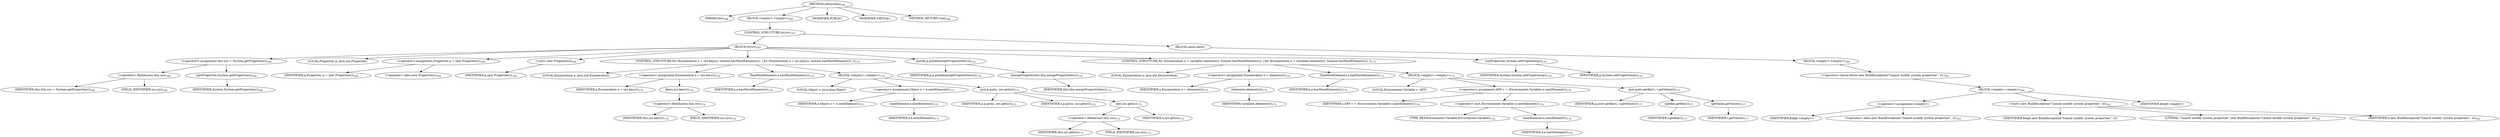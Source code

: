 digraph "setSystem" {  
"244" [label = <(METHOD,setSystem)<SUB>166</SUB>> ]
"14" [label = <(PARAM,this)<SUB>166</SUB>> ]
"245" [label = <(BLOCK,&lt;empty&gt;,&lt;empty&gt;)<SUB>166</SUB>> ]
"246" [label = <(CONTROL_STRUCTURE,try,try)<SUB>167</SUB>> ]
"247" [label = <(BLOCK,try,try)<SUB>167</SUB>> ]
"248" [label = <(&lt;operator&gt;.assignment,this.sys = System.getProperties())<SUB>168</SUB>> ]
"249" [label = <(&lt;operator&gt;.fieldAccess,this.sys)<SUB>168</SUB>> ]
"250" [label = <(IDENTIFIER,this,this.sys = System.getProperties())<SUB>168</SUB>> ]
"251" [label = <(FIELD_IDENTIFIER,sys,sys)<SUB>168</SUB>> ]
"252" [label = <(getProperties,System.getProperties())<SUB>168</SUB>> ]
"253" [label = <(IDENTIFIER,System,System.getProperties())<SUB>168</SUB>> ]
"12" [label = <(LOCAL,Properties p: java.util.Properties)> ]
"254" [label = <(&lt;operator&gt;.assignment,Properties p = new Properties())<SUB>169</SUB>> ]
"255" [label = <(IDENTIFIER,p,Properties p = new Properties())<SUB>169</SUB>> ]
"256" [label = <(&lt;operator&gt;.alloc,new Properties())<SUB>169</SUB>> ]
"257" [label = <(&lt;init&gt;,new Properties())<SUB>169</SUB>> ]
"11" [label = <(IDENTIFIER,p,new Properties())<SUB>169</SUB>> ]
"258" [label = <(CONTROL_STRUCTURE,for (Enumeration e = sys.keys(); Some(e.hasMoreElements()); ),for (Enumeration e = sys.keys(); Some(e.hasMoreElements()); ))<SUB>170</SUB>> ]
"259" [label = <(LOCAL,Enumeration e: java.util.Enumeration)> ]
"260" [label = <(&lt;operator&gt;.assignment,Enumeration e = sys.keys())<SUB>170</SUB>> ]
"261" [label = <(IDENTIFIER,e,Enumeration e = sys.keys())<SUB>170</SUB>> ]
"262" [label = <(keys,sys.keys())<SUB>170</SUB>> ]
"263" [label = <(&lt;operator&gt;.fieldAccess,this.sys)<SUB>170</SUB>> ]
"264" [label = <(IDENTIFIER,this,sys.keys())<SUB>170</SUB>> ]
"265" [label = <(FIELD_IDENTIFIER,sys,sys)<SUB>170</SUB>> ]
"266" [label = <(hasMoreElements,e.hasMoreElements())<SUB>170</SUB>> ]
"267" [label = <(IDENTIFIER,e,e.hasMoreElements())<SUB>170</SUB>> ]
"268" [label = <(BLOCK,&lt;empty&gt;,&lt;empty&gt;)<SUB>170</SUB>> ]
"269" [label = <(LOCAL,Object o: java.lang.Object)> ]
"270" [label = <(&lt;operator&gt;.assignment,Object o = e.nextElement())<SUB>171</SUB>> ]
"271" [label = <(IDENTIFIER,o,Object o = e.nextElement())<SUB>171</SUB>> ]
"272" [label = <(nextElement,e.nextElement())<SUB>171</SUB>> ]
"273" [label = <(IDENTIFIER,e,e.nextElement())<SUB>171</SUB>> ]
"274" [label = <(put,p.put(o, sys.get(o)))<SUB>172</SUB>> ]
"275" [label = <(IDENTIFIER,p,p.put(o, sys.get(o)))<SUB>172</SUB>> ]
"276" [label = <(IDENTIFIER,o,p.put(o, sys.get(o)))<SUB>172</SUB>> ]
"277" [label = <(get,sys.get(o))<SUB>172</SUB>> ]
"278" [label = <(&lt;operator&gt;.fieldAccess,this.sys)<SUB>172</SUB>> ]
"279" [label = <(IDENTIFIER,this,sys.get(o))<SUB>172</SUB>> ]
"280" [label = <(FIELD_IDENTIFIER,sys,sys)<SUB>172</SUB>> ]
"281" [label = <(IDENTIFIER,o,sys.get(o))<SUB>172</SUB>> ]
"282" [label = <(putAll,p.putAll(mergePropertySets()))<SUB>174</SUB>> ]
"283" [label = <(IDENTIFIER,p,p.putAll(mergePropertySets()))<SUB>174</SUB>> ]
"284" [label = <(mergePropertySets,this.mergePropertySets())<SUB>174</SUB>> ]
"13" [label = <(IDENTIFIER,this,this.mergePropertySets())<SUB>174</SUB>> ]
"285" [label = <(CONTROL_STRUCTURE,for (Enumeration e = variables.elements(); Some(e.hasMoreElements()); ),for (Enumeration e = variables.elements(); Some(e.hasMoreElements()); ))<SUB>175</SUB>> ]
"286" [label = <(LOCAL,Enumeration e: java.util.Enumeration)> ]
"287" [label = <(&lt;operator&gt;.assignment,Enumeration e = elements())<SUB>175</SUB>> ]
"288" [label = <(IDENTIFIER,e,Enumeration e = elements())<SUB>175</SUB>> ]
"289" [label = <(elements,elements())<SUB>175</SUB>> ]
"290" [label = <(IDENTIFIER,variables,elements())<SUB>175</SUB>> ]
"291" [label = <(hasMoreElements,e.hasMoreElements())<SUB>175</SUB>> ]
"292" [label = <(IDENTIFIER,e,e.hasMoreElements())<SUB>175</SUB>> ]
"293" [label = <(BLOCK,&lt;empty&gt;,&lt;empty&gt;)<SUB>175</SUB>> ]
"294" [label = <(LOCAL,Environment.Variable v: ANY)> ]
"295" [label = <(&lt;operator&gt;.assignment,ANY v = (Environment.Variable) e.nextElement())<SUB>176</SUB>> ]
"296" [label = <(IDENTIFIER,v,ANY v = (Environment.Variable) e.nextElement())<SUB>176</SUB>> ]
"297" [label = <(&lt;operator&gt;.cast,(Environment.Variable) e.nextElement())<SUB>176</SUB>> ]
"298" [label = <(TYPE_REF,Environment.Variable,Environment.Variable)<SUB>176</SUB>> ]
"299" [label = <(nextElement,e.nextElement())<SUB>176</SUB>> ]
"300" [label = <(IDENTIFIER,e,e.nextElement())<SUB>176</SUB>> ]
"301" [label = <(put,put(v.getKey(), v.getValue()))<SUB>177</SUB>> ]
"302" [label = <(IDENTIFIER,p,put(v.getKey(), v.getValue()))<SUB>177</SUB>> ]
"303" [label = <(getKey,getKey())<SUB>177</SUB>> ]
"304" [label = <(IDENTIFIER,v,getKey())<SUB>177</SUB>> ]
"305" [label = <(getValue,getValue())<SUB>177</SUB>> ]
"306" [label = <(IDENTIFIER,v,getValue())<SUB>177</SUB>> ]
"307" [label = <(setProperties,System.setProperties(p))<SUB>179</SUB>> ]
"308" [label = <(IDENTIFIER,System,System.setProperties(p))<SUB>179</SUB>> ]
"309" [label = <(IDENTIFIER,p,System.setProperties(p))<SUB>179</SUB>> ]
"310" [label = <(BLOCK,catch,catch)> ]
"311" [label = <(BLOCK,&lt;empty&gt;,&lt;empty&gt;)<SUB>180</SUB>> ]
"312" [label = <(&lt;operator&gt;.throw,throw new BuildException(&quot;Cannot modify system properties&quot;, e);)<SUB>181</SUB>> ]
"313" [label = <(BLOCK,&lt;empty&gt;,&lt;empty&gt;)<SUB>181</SUB>> ]
"314" [label = <(&lt;operator&gt;.assignment,&lt;empty&gt;)> ]
"315" [label = <(IDENTIFIER,$obj6,&lt;empty&gt;)> ]
"316" [label = <(&lt;operator&gt;.alloc,new BuildException(&quot;Cannot modify system properties&quot;, e))<SUB>181</SUB>> ]
"317" [label = <(&lt;init&gt;,new BuildException(&quot;Cannot modify system properties&quot;, e))<SUB>181</SUB>> ]
"318" [label = <(IDENTIFIER,$obj6,new BuildException(&quot;Cannot modify system properties&quot;, e))> ]
"319" [label = <(LITERAL,&quot;Cannot modify system properties&quot;,new BuildException(&quot;Cannot modify system properties&quot;, e))<SUB>181</SUB>> ]
"320" [label = <(IDENTIFIER,e,new BuildException(&quot;Cannot modify system properties&quot;, e))<SUB>181</SUB>> ]
"321" [label = <(IDENTIFIER,$obj6,&lt;empty&gt;)> ]
"322" [label = <(MODIFIER,PUBLIC)> ]
"323" [label = <(MODIFIER,VIRTUAL)> ]
"324" [label = <(METHOD_RETURN,void)<SUB>166</SUB>> ]
  "244" -> "14" 
  "244" -> "245" 
  "244" -> "322" 
  "244" -> "323" 
  "244" -> "324" 
  "245" -> "246" 
  "246" -> "247" 
  "246" -> "310" 
  "247" -> "248" 
  "247" -> "12" 
  "247" -> "254" 
  "247" -> "257" 
  "247" -> "258" 
  "247" -> "282" 
  "247" -> "285" 
  "247" -> "307" 
  "248" -> "249" 
  "248" -> "252" 
  "249" -> "250" 
  "249" -> "251" 
  "252" -> "253" 
  "254" -> "255" 
  "254" -> "256" 
  "257" -> "11" 
  "258" -> "259" 
  "258" -> "260" 
  "258" -> "266" 
  "258" -> "268" 
  "260" -> "261" 
  "260" -> "262" 
  "262" -> "263" 
  "263" -> "264" 
  "263" -> "265" 
  "266" -> "267" 
  "268" -> "269" 
  "268" -> "270" 
  "268" -> "274" 
  "270" -> "271" 
  "270" -> "272" 
  "272" -> "273" 
  "274" -> "275" 
  "274" -> "276" 
  "274" -> "277" 
  "277" -> "278" 
  "277" -> "281" 
  "278" -> "279" 
  "278" -> "280" 
  "282" -> "283" 
  "282" -> "284" 
  "284" -> "13" 
  "285" -> "286" 
  "285" -> "287" 
  "285" -> "291" 
  "285" -> "293" 
  "287" -> "288" 
  "287" -> "289" 
  "289" -> "290" 
  "291" -> "292" 
  "293" -> "294" 
  "293" -> "295" 
  "293" -> "301" 
  "295" -> "296" 
  "295" -> "297" 
  "297" -> "298" 
  "297" -> "299" 
  "299" -> "300" 
  "301" -> "302" 
  "301" -> "303" 
  "301" -> "305" 
  "303" -> "304" 
  "305" -> "306" 
  "307" -> "308" 
  "307" -> "309" 
  "310" -> "311" 
  "311" -> "312" 
  "312" -> "313" 
  "313" -> "314" 
  "313" -> "317" 
  "313" -> "321" 
  "314" -> "315" 
  "314" -> "316" 
  "317" -> "318" 
  "317" -> "319" 
  "317" -> "320" 
}
